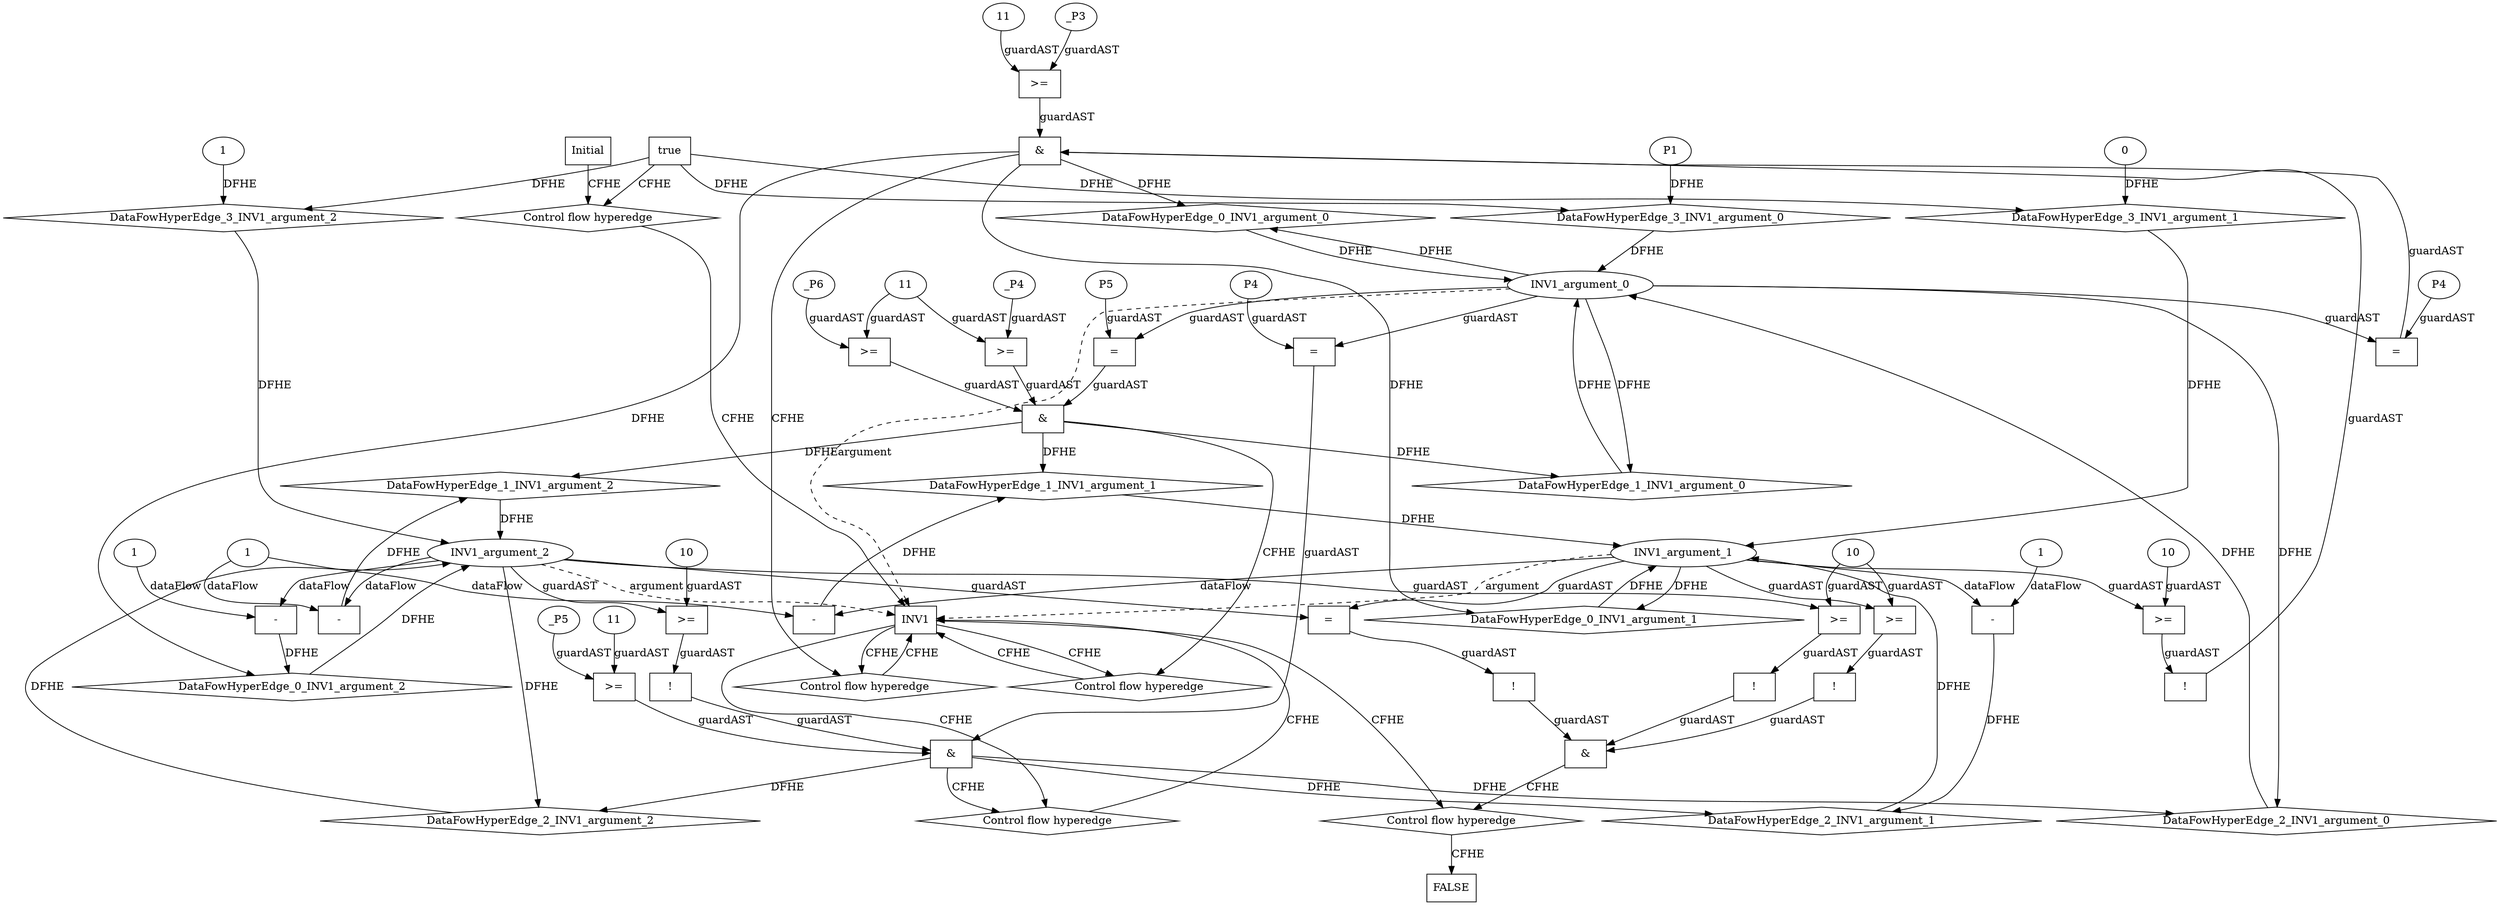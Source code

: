 digraph dag {
"INV1" [label="INV1" nodeName="INV1" class=CONTROL  shape="rect"];
FALSE [label="FALSE" nodeName=FALSE class=CONTROL  shape="rect"];
Initial [label="Initial" nodeName=Initial class=CONTROL  shape="rect"];
ControlFowHyperEdge_0 [label="Control flow hyperedge" nodeName=ControlFowHyperEdge_0 class=controlFlowHyperEdge shape="diamond"];
"INV1" -> ControlFowHyperEdge_0 [label="CFHE"]
ControlFowHyperEdge_0 -> "INV1" [label="CFHE"]
ControlFowHyperEdge_1 [label="Control flow hyperedge" nodeName=ControlFowHyperEdge_1 class=controlFlowHyperEdge shape="diamond"];
"INV1" -> ControlFowHyperEdge_1 [label="CFHE"]
ControlFowHyperEdge_1 -> "INV1" [label="CFHE"]
ControlFowHyperEdge_2 [label="Control flow hyperedge" nodeName=ControlFowHyperEdge_2 class=controlFlowHyperEdge shape="diamond"];
"INV1" -> ControlFowHyperEdge_2 [label="CFHE"]
ControlFowHyperEdge_2 -> "INV1" [label="CFHE"]
ControlFowHyperEdge_3 [label="Control flow hyperedge" nodeName=ControlFowHyperEdge_3 class=controlFlowHyperEdge shape="diamond"];
"Initial" -> ControlFowHyperEdge_3 [label="CFHE"]
ControlFowHyperEdge_3 -> "INV1" [label="CFHE"]
ControlFowHyperEdge_4 [label="Control flow hyperedge" nodeName=ControlFowHyperEdge_4 class=controlFlowHyperEdge shape="diamond"];
"INV1" -> ControlFowHyperEdge_4 [label="CFHE"]
ControlFowHyperEdge_4 -> "FALSE" [label="CFHE"]
"INV1_argument_0" [label="INV1_argument_0" nodeName=argument0 class=argument  head="INV1" shape="oval"];
"INV1_argument_0" -> "INV1"[label="argument" style="dashed"]
"INV1_argument_1" [label="INV1_argument_1" nodeName=argument1 class=argument  head="INV1" shape="oval"];
"INV1_argument_1" -> "INV1"[label="argument" style="dashed"]
"INV1_argument_2" [label="INV1_argument_2" nodeName=argument2 class=argument  head="INV1" shape="oval"];
"INV1_argument_2" -> "INV1"[label="argument" style="dashed"]

"xxxINV1___INV1_0xxx_and" [label="&" nodeName="xxxINV1___INV1_0xxx_and" class=Operator shape="rect"];
"xxxINV1___INV1_0xxxguard_0_node_0" [label="!" nodeName="xxxINV1___INV1_0xxxguard_0_node_0" class=Operator shape="rect"];
"xxxINV1___INV1_0xxxguard_0_node_1" [label=">=" nodeName="xxxINV1___INV1_0xxxguard_0_node_1" class=Operator  shape="rect"];
"xxxINV1___INV1_0xxxguard_0_node_2" [label="10" nodeName="xxxINV1___INV1_0xxxguard_0_node_2" class=IdealInt ];
"xxxINV1___INV1_0xxxguard_0_node_1" -> "xxxINV1___INV1_0xxxguard_0_node_0"[label="guardAST"]
"xxxINV1___INV1_0xxxguard_0_node_2" -> "xxxINV1___INV1_0xxxguard_0_node_1"[label="guardAST"]
"INV1_argument_1" -> "xxxINV1___INV1_0xxxguard_0_node_1"[label="guardAST"]

"xxxINV1___INV1_0xxxguard_0_node_0" -> "xxxINV1___INV1_0xxx_and" [label="guardAST"];
"xxxINV1___INV1_0xxxguard1_node_0" [label=">=" nodeName="xxxINV1___INV1_0xxxguard1_node_0" class=Operator  shape="rect"];
"xxxINV1___INV1_0xxxguard1_node_1" [label="11" nodeName="xxxINV1___INV1_0xxxguard1_node_1" class=IdealInt ];
"xxxINV1___INV1_0xxxguard1_node_2" [label="_P3" nodeName="xxxINV1___INV1_0xxxguard1_node_2" class=symbolicConstant ];
"xxxINV1___INV1_0xxxguard1_node_1" -> "xxxINV1___INV1_0xxxguard1_node_0"[label="guardAST"]
"xxxINV1___INV1_0xxxguard1_node_2" -> "xxxINV1___INV1_0xxxguard1_node_0"[label="guardAST"]

"xxxINV1___INV1_0xxxguard1_node_0" -> "xxxINV1___INV1_0xxx_and" [label="guardAST"];
"xxxINV1___INV1_0xxxguard2_node_0" [label="=" nodeName="xxxINV1___INV1_0xxxguard2_node_0" class=Operator  shape="rect"];
"xxxINV1___INV1_0xxxguard2_node_1" [label="P4" nodeName="xxxINV1___INV1_0xxxguard2_node_1" class=symbolicConstant ];
"xxxINV1___INV1_0xxxguard2_node_1" -> "xxxINV1___INV1_0xxxguard2_node_0"[label="guardAST"]
"INV1_argument_0" -> "xxxINV1___INV1_0xxxguard2_node_0"[label="guardAST"]

"xxxINV1___INV1_0xxxguard2_node_0" -> "xxxINV1___INV1_0xxx_and" [label="guardAST"];
"xxxINV1___INV1_0xxx_and" -> "ControlFowHyperEdge_0" [label="CFHE"];
"xxxINV1___INV1_0xxxdataFlow_0_node_0" [label="-" nodeName="xxxINV1___INV1_0xxxdataFlow_0_node_0" class= Operator shape="rect"];
"xxxINV1___INV1_0xxxdataFlow_0_node_2" [label="1" nodeName="xxxINV1___INV1_0xxxdataFlow_0_node_2" class=IdealInt ];
"INV1_argument_2" -> "xxxINV1___INV1_0xxxdataFlow_0_node_0"[label="dataFlow"]
"xxxINV1___INV1_0xxxdataFlow_0_node_2" -> "xxxINV1___INV1_0xxxdataFlow_0_node_0"[label="dataFlow"]

"xxxINV1___INV1_1xxx_and" [label="&" nodeName="xxxINV1___INV1_1xxx_and" class=Operator shape="rect"];
"xxxINV1___INV1_1xxxguard_0_node_0" [label=">=" nodeName="xxxINV1___INV1_1xxxguard_0_node_0" class=Operator  shape="rect"];
"xxxINV1___INV1_1xxxguard_0_node_1" [label="11" nodeName="xxxINV1___INV1_1xxxguard_0_node_1" class=IdealInt ];
"xxxINV1___INV1_1xxxguard_0_node_2" [label="_P6" nodeName="xxxINV1___INV1_1xxxguard_0_node_2" class=symbolicConstant ];
"xxxINV1___INV1_1xxxguard_0_node_1" -> "xxxINV1___INV1_1xxxguard_0_node_0"[label="guardAST"]
"xxxINV1___INV1_1xxxguard_0_node_2" -> "xxxINV1___INV1_1xxxguard_0_node_0"[label="guardAST"]

"xxxINV1___INV1_1xxxguard_0_node_0" -> "xxxINV1___INV1_1xxx_and" [label="guardAST"];
"xxxINV1___INV1_1xxxguard1_node_0" [label=">=" nodeName="xxxINV1___INV1_1xxxguard1_node_0" class=Operator  shape="rect"];
"xxxINV1___INV1_1xxxguard1_node_2" [label="_P4" nodeName="xxxINV1___INV1_1xxxguard1_node_2" class=symbolicConstant ];
"xxxINV1___INV1_1xxxguard_0_node_1" -> "xxxINV1___INV1_1xxxguard1_node_0"[label="guardAST"]
"xxxINV1___INV1_1xxxguard1_node_2" -> "xxxINV1___INV1_1xxxguard1_node_0"[label="guardAST"]

"xxxINV1___INV1_1xxxguard1_node_0" -> "xxxINV1___INV1_1xxx_and" [label="guardAST"];
"xxxINV1___INV1_1xxxguard2_node_0" [label="=" nodeName="xxxINV1___INV1_1xxxguard2_node_0" class=Operator  shape="rect"];
"xxxINV1___INV1_1xxxguard2_node_1" [label="P5" nodeName="xxxINV1___INV1_1xxxguard2_node_1" class=symbolicConstant ];
"xxxINV1___INV1_1xxxguard2_node_1" -> "xxxINV1___INV1_1xxxguard2_node_0"[label="guardAST"]
"INV1_argument_0" -> "xxxINV1___INV1_1xxxguard2_node_0"[label="guardAST"]

"xxxINV1___INV1_1xxxguard2_node_0" -> "xxxINV1___INV1_1xxx_and" [label="guardAST"];
"xxxINV1___INV1_1xxx_and" -> "ControlFowHyperEdge_1" [label="CFHE"];
"xxxINV1___INV1_1xxxdataFlow_0_node_0" [label="-" nodeName="xxxINV1___INV1_1xxxdataFlow_0_node_0" class= Operator shape="rect"];
"xxxINV1___INV1_1xxxdataFlow_0_node_2" [label="1" nodeName="xxxINV1___INV1_1xxxdataFlow_0_node_2" class=IdealInt ];
"INV1_argument_1" -> "xxxINV1___INV1_1xxxdataFlow_0_node_0"[label="dataFlow"]
"xxxINV1___INV1_1xxxdataFlow_0_node_2" -> "xxxINV1___INV1_1xxxdataFlow_0_node_0"[label="dataFlow"]

"xxxINV1___INV1_1xxxdataFlow1_node_0" [label="-" nodeName="xxxINV1___INV1_1xxxdataFlow1_node_0" class= Operator shape="rect"];
"INV1_argument_2" -> "xxxINV1___INV1_1xxxdataFlow1_node_0"[label="dataFlow"]
"xxxINV1___INV1_1xxxdataFlow_0_node_2" -> "xxxINV1___INV1_1xxxdataFlow1_node_0"[label="dataFlow"]

"xxxINV1___INV1_2xxx_and" [label="&" nodeName="xxxINV1___INV1_2xxx_and" class=Operator shape="rect"];
"xxxINV1___INV1_2xxxguard_0_node_0" [label="!" nodeName="xxxINV1___INV1_2xxxguard_0_node_0" class=Operator shape="rect"];
"xxxINV1___INV1_2xxxguard_0_node_1" [label=">=" nodeName="xxxINV1___INV1_2xxxguard_0_node_1" class=Operator  shape="rect"];
"xxxINV1___INV1_2xxxguard_0_node_2" [label="10" nodeName="xxxINV1___INV1_2xxxguard_0_node_2" class=IdealInt ];
"xxxINV1___INV1_2xxxguard_0_node_1" -> "xxxINV1___INV1_2xxxguard_0_node_0"[label="guardAST"]
"xxxINV1___INV1_2xxxguard_0_node_2" -> "xxxINV1___INV1_2xxxguard_0_node_1"[label="guardAST"]
"INV1_argument_2" -> "xxxINV1___INV1_2xxxguard_0_node_1"[label="guardAST"]

"xxxINV1___INV1_2xxxguard_0_node_0" -> "xxxINV1___INV1_2xxx_and" [label="guardAST"];
"xxxINV1___INV1_2xxxguard1_node_0" [label=">=" nodeName="xxxINV1___INV1_2xxxguard1_node_0" class=Operator  shape="rect"];
"xxxINV1___INV1_2xxxguard1_node_1" [label="11" nodeName="xxxINV1___INV1_2xxxguard1_node_1" class=IdealInt ];
"xxxINV1___INV1_2xxxguard1_node_2" [label="_P5" nodeName="xxxINV1___INV1_2xxxguard1_node_2" class=symbolicConstant ];
"xxxINV1___INV1_2xxxguard1_node_1" -> "xxxINV1___INV1_2xxxguard1_node_0"[label="guardAST"]
"xxxINV1___INV1_2xxxguard1_node_2" -> "xxxINV1___INV1_2xxxguard1_node_0"[label="guardAST"]

"xxxINV1___INV1_2xxxguard1_node_0" -> "xxxINV1___INV1_2xxx_and" [label="guardAST"];
"xxxINV1___INV1_2xxxguard2_node_0" [label="=" nodeName="xxxINV1___INV1_2xxxguard2_node_0" class=Operator  shape="rect"];
"xxxINV1___INV1_2xxxguard2_node_1" [label="P4" nodeName="xxxINV1___INV1_2xxxguard2_node_1" class=symbolicConstant ];
"xxxINV1___INV1_2xxxguard2_node_1" -> "xxxINV1___INV1_2xxxguard2_node_0"[label="guardAST"]
"INV1_argument_0" -> "xxxINV1___INV1_2xxxguard2_node_0"[label="guardAST"]

"xxxINV1___INV1_2xxxguard2_node_0" -> "xxxINV1___INV1_2xxx_and" [label="guardAST"];
"xxxINV1___INV1_2xxx_and" -> "ControlFowHyperEdge_2" [label="CFHE"];
"xxxINV1___INV1_2xxxdataFlow_0_node_0" [label="-" nodeName="xxxINV1___INV1_2xxxdataFlow_0_node_0" class= Operator shape="rect"];
"xxxINV1___INV1_2xxxdataFlow_0_node_2" [label="1" nodeName="xxxINV1___INV1_2xxxdataFlow_0_node_2" class=IdealInt ];
"INV1_argument_1" -> "xxxINV1___INV1_2xxxdataFlow_0_node_0"[label="dataFlow"]
"xxxINV1___INV1_2xxxdataFlow_0_node_2" -> "xxxINV1___INV1_2xxxdataFlow_0_node_0"[label="dataFlow"]

"true_3" [label="true" nodeName="true_3" class=true shape="rect"];
"true_3" -> "ControlFowHyperEdge_3" [label="CFHE"];
"xxxINV1___Initial_3xxxdataFlow_0_node_0" [label="P1" nodeName="xxxINV1___Initial_3xxxdataFlow_0_node_0" class=symbolicConstant ];

"xxxINV1___Initial_3xxxdataFlow1_node_0" [label="0" nodeName="xxxINV1___Initial_3xxxdataFlow1_node_0" class=IdealInt ];

"xxxINV1___Initial_3xxxdataFlow2_node_0" [label="1" nodeName="xxxINV1___Initial_3xxxdataFlow2_node_0" class=IdealInt ];

"xxxFALSE___INV1_4xxx_and" [label="&" nodeName="xxxFALSE___INV1_4xxx_and" class=Operator shape="rect"];
"xxxFALSE___INV1_4xxxguard_0_node_0" [label="!" nodeName="xxxFALSE___INV1_4xxxguard_0_node_0" class=Operator shape="rect"];
"xxxFALSE___INV1_4xxxguard_0_node_1" [label=">=" nodeName="xxxFALSE___INV1_4xxxguard_0_node_1" class=Operator  shape="rect"];
"xxxFALSE___INV1_4xxxguard_0_node_2" [label="10" nodeName="xxxFALSE___INV1_4xxxguard_0_node_2" class=IdealInt ];
"xxxFALSE___INV1_4xxxguard_0_node_1" -> "xxxFALSE___INV1_4xxxguard_0_node_0"[label="guardAST"]
"xxxFALSE___INV1_4xxxguard_0_node_2" -> "xxxFALSE___INV1_4xxxguard_0_node_1"[label="guardAST"]
"INV1_argument_1" -> "xxxFALSE___INV1_4xxxguard_0_node_1"[label="guardAST"]

"xxxFALSE___INV1_4xxxguard_0_node_0" -> "xxxFALSE___INV1_4xxx_and" [label="guardAST"];
"xxxFALSE___INV1_4xxxguard1_node_0" [label="!" nodeName="xxxFALSE___INV1_4xxxguard1_node_0" class=Operator shape="rect"];
"xxxFALSE___INV1_4xxxguard1_node_1" [label=">=" nodeName="xxxFALSE___INV1_4xxxguard1_node_1" class=Operator  shape="rect"];
"xxxFALSE___INV1_4xxxguard1_node_1" -> "xxxFALSE___INV1_4xxxguard1_node_0"[label="guardAST"]
"xxxFALSE___INV1_4xxxguard_0_node_2" -> "xxxFALSE___INV1_4xxxguard1_node_1"[label="guardAST"]
"INV1_argument_2" -> "xxxFALSE___INV1_4xxxguard1_node_1"[label="guardAST"]

"xxxFALSE___INV1_4xxxguard1_node_0" -> "xxxFALSE___INV1_4xxx_and" [label="guardAST"];
"xxxFALSE___INV1_4xxxguard2_node_0" [label="!" nodeName="xxxFALSE___INV1_4xxxguard2_node_0" class=Operator shape="rect"];
"xxxFALSE___INV1_4xxxguard2_node_1" [label="=" nodeName="xxxFALSE___INV1_4xxxguard2_node_1" class=Operator  shape="rect"];
"xxxFALSE___INV1_4xxxguard2_node_1" -> "xxxFALSE___INV1_4xxxguard2_node_0"[label="guardAST"]
"INV1_argument_1" -> "xxxFALSE___INV1_4xxxguard2_node_1"[label="guardAST"]
"INV1_argument_2" -> "xxxFALSE___INV1_4xxxguard2_node_1"[label="guardAST"]

"xxxFALSE___INV1_4xxxguard2_node_0" -> "xxxFALSE___INV1_4xxx_and" [label="guardAST"];
"xxxFALSE___INV1_4xxx_and" -> "ControlFowHyperEdge_4" [label="CFHE"];
"INV1_argument_0" -> "DataFowHyperEdge_0_INV1_argument_0"[label="DFHE"]
"DataFowHyperEdge_0_INV1_argument_0" [label="DataFowHyperEdge_0_INV1_argument_0" nodeName="DataFowHyperEdge_0_INV1_argument_0" class=DataFlowHyperedge shape="diamond"];
"DataFowHyperEdge_0_INV1_argument_0" -> "INV1_argument_0"[label="DFHE"]
"xxxINV1___INV1_0xxx_and" -> "DataFowHyperEdge_0_INV1_argument_0"[label="DFHE"]
"INV1_argument_1" -> "DataFowHyperEdge_0_INV1_argument_1"[label="DFHE"]
"DataFowHyperEdge_0_INV1_argument_1" [label="DataFowHyperEdge_0_INV1_argument_1" nodeName="DataFowHyperEdge_0_INV1_argument_1" class=DataFlowHyperedge shape="diamond"];
"DataFowHyperEdge_0_INV1_argument_1" -> "INV1_argument_1"[label="DFHE"]
"xxxINV1___INV1_0xxx_and" -> "DataFowHyperEdge_0_INV1_argument_1"[label="DFHE"]
"INV1_argument_0" -> "DataFowHyperEdge_1_INV1_argument_0"[label="DFHE"]
"DataFowHyperEdge_1_INV1_argument_0" [label="DataFowHyperEdge_1_INV1_argument_0" nodeName="DataFowHyperEdge_1_INV1_argument_0" class=DataFlowHyperedge shape="diamond"];
"DataFowHyperEdge_1_INV1_argument_0" -> "INV1_argument_0"[label="DFHE"]
"xxxINV1___INV1_1xxx_and" -> "DataFowHyperEdge_1_INV1_argument_0"[label="DFHE"]
"INV1_argument_0" -> "DataFowHyperEdge_2_INV1_argument_0"[label="DFHE"]
"DataFowHyperEdge_2_INV1_argument_0" [label="DataFowHyperEdge_2_INV1_argument_0" nodeName="DataFowHyperEdge_2_INV1_argument_0" class=DataFlowHyperedge shape="diamond"];
"DataFowHyperEdge_2_INV1_argument_0" -> "INV1_argument_0"[label="DFHE"]
"xxxINV1___INV1_2xxx_and" -> "DataFowHyperEdge_2_INV1_argument_0"[label="DFHE"]
"INV1_argument_2" -> "DataFowHyperEdge_2_INV1_argument_2"[label="DFHE"]
"DataFowHyperEdge_2_INV1_argument_2" [label="DataFowHyperEdge_2_INV1_argument_2" nodeName="DataFowHyperEdge_2_INV1_argument_2" class=DataFlowHyperedge shape="diamond"];
"DataFowHyperEdge_2_INV1_argument_2" -> "INV1_argument_2"[label="DFHE"]
"xxxINV1___INV1_2xxx_and" -> "DataFowHyperEdge_2_INV1_argument_2"[label="DFHE"]
"DataFowHyperEdge_0_INV1_argument_2" [label="DataFowHyperEdge_0_INV1_argument_2" nodeName="DataFowHyperEdge_0_INV1_argument_2" class=DataFlowHyperedge shape="diamond"];
"DataFowHyperEdge_0_INV1_argument_2" -> "INV1_argument_2"[label="DFHE"]
"xxxINV1___INV1_0xxx_and" -> "DataFowHyperEdge_0_INV1_argument_2"[label="DFHE"]
"xxxINV1___INV1_0xxxdataFlow_0_node_0" -> "DataFowHyperEdge_0_INV1_argument_2" [label="DFHE"];
"DataFowHyperEdge_1_INV1_argument_1" [label="DataFowHyperEdge_1_INV1_argument_1" nodeName="DataFowHyperEdge_1_INV1_argument_1" class=DataFlowHyperedge shape="diamond"];
"DataFowHyperEdge_1_INV1_argument_1" -> "INV1_argument_1"[label="DFHE"]
"xxxINV1___INV1_1xxx_and" -> "DataFowHyperEdge_1_INV1_argument_1"[label="DFHE"]
"xxxINV1___INV1_1xxxdataFlow_0_node_0" -> "DataFowHyperEdge_1_INV1_argument_1" [label="DFHE"];
"DataFowHyperEdge_1_INV1_argument_2" [label="DataFowHyperEdge_1_INV1_argument_2" nodeName="DataFowHyperEdge_1_INV1_argument_2" class=DataFlowHyperedge shape="diamond"];
"DataFowHyperEdge_1_INV1_argument_2" -> "INV1_argument_2"[label="DFHE"]
"xxxINV1___INV1_1xxx_and" -> "DataFowHyperEdge_1_INV1_argument_2"[label="DFHE"]
"xxxINV1___INV1_1xxxdataFlow1_node_0" -> "DataFowHyperEdge_1_INV1_argument_2" [label="DFHE"];
"DataFowHyperEdge_2_INV1_argument_1" [label="DataFowHyperEdge_2_INV1_argument_1" nodeName="DataFowHyperEdge_2_INV1_argument_1" class=DataFlowHyperedge shape="diamond"];
"DataFowHyperEdge_2_INV1_argument_1" -> "INV1_argument_1"[label="DFHE"]
"xxxINV1___INV1_2xxx_and" -> "DataFowHyperEdge_2_INV1_argument_1"[label="DFHE"]
"xxxINV1___INV1_2xxxdataFlow_0_node_0" -> "DataFowHyperEdge_2_INV1_argument_1" [label="DFHE"];
"DataFowHyperEdge_3_INV1_argument_0" [label="DataFowHyperEdge_3_INV1_argument_0" nodeName="DataFowHyperEdge_3_INV1_argument_0" class=DataFlowHyperedge shape="diamond"];
"DataFowHyperEdge_3_INV1_argument_0" -> "INV1_argument_0"[label="DFHE"]
"true_3" -> "DataFowHyperEdge_3_INV1_argument_0" [label="DFHE"];
"xxxINV1___Initial_3xxxdataFlow_0_node_0" -> "DataFowHyperEdge_3_INV1_argument_0" [label="DFHE"];
"DataFowHyperEdge_3_INV1_argument_1" [label="DataFowHyperEdge_3_INV1_argument_1" nodeName="DataFowHyperEdge_3_INV1_argument_1" class=DataFlowHyperedge shape="diamond"];
"DataFowHyperEdge_3_INV1_argument_1" -> "INV1_argument_1"[label="DFHE"]
"true_3" -> "DataFowHyperEdge_3_INV1_argument_1" [label="DFHE"];
"xxxINV1___Initial_3xxxdataFlow1_node_0" -> "DataFowHyperEdge_3_INV1_argument_1" [label="DFHE"];
"DataFowHyperEdge_3_INV1_argument_2" [label="DataFowHyperEdge_3_INV1_argument_2" nodeName="DataFowHyperEdge_3_INV1_argument_2" class=DataFlowHyperedge shape="diamond"];
"DataFowHyperEdge_3_INV1_argument_2" -> "INV1_argument_2"[label="DFHE"]
"true_3" -> "DataFowHyperEdge_3_INV1_argument_2" [label="DFHE"];
"xxxINV1___Initial_3xxxdataFlow2_node_0" -> "DataFowHyperEdge_3_INV1_argument_2" [label="DFHE"];




}
